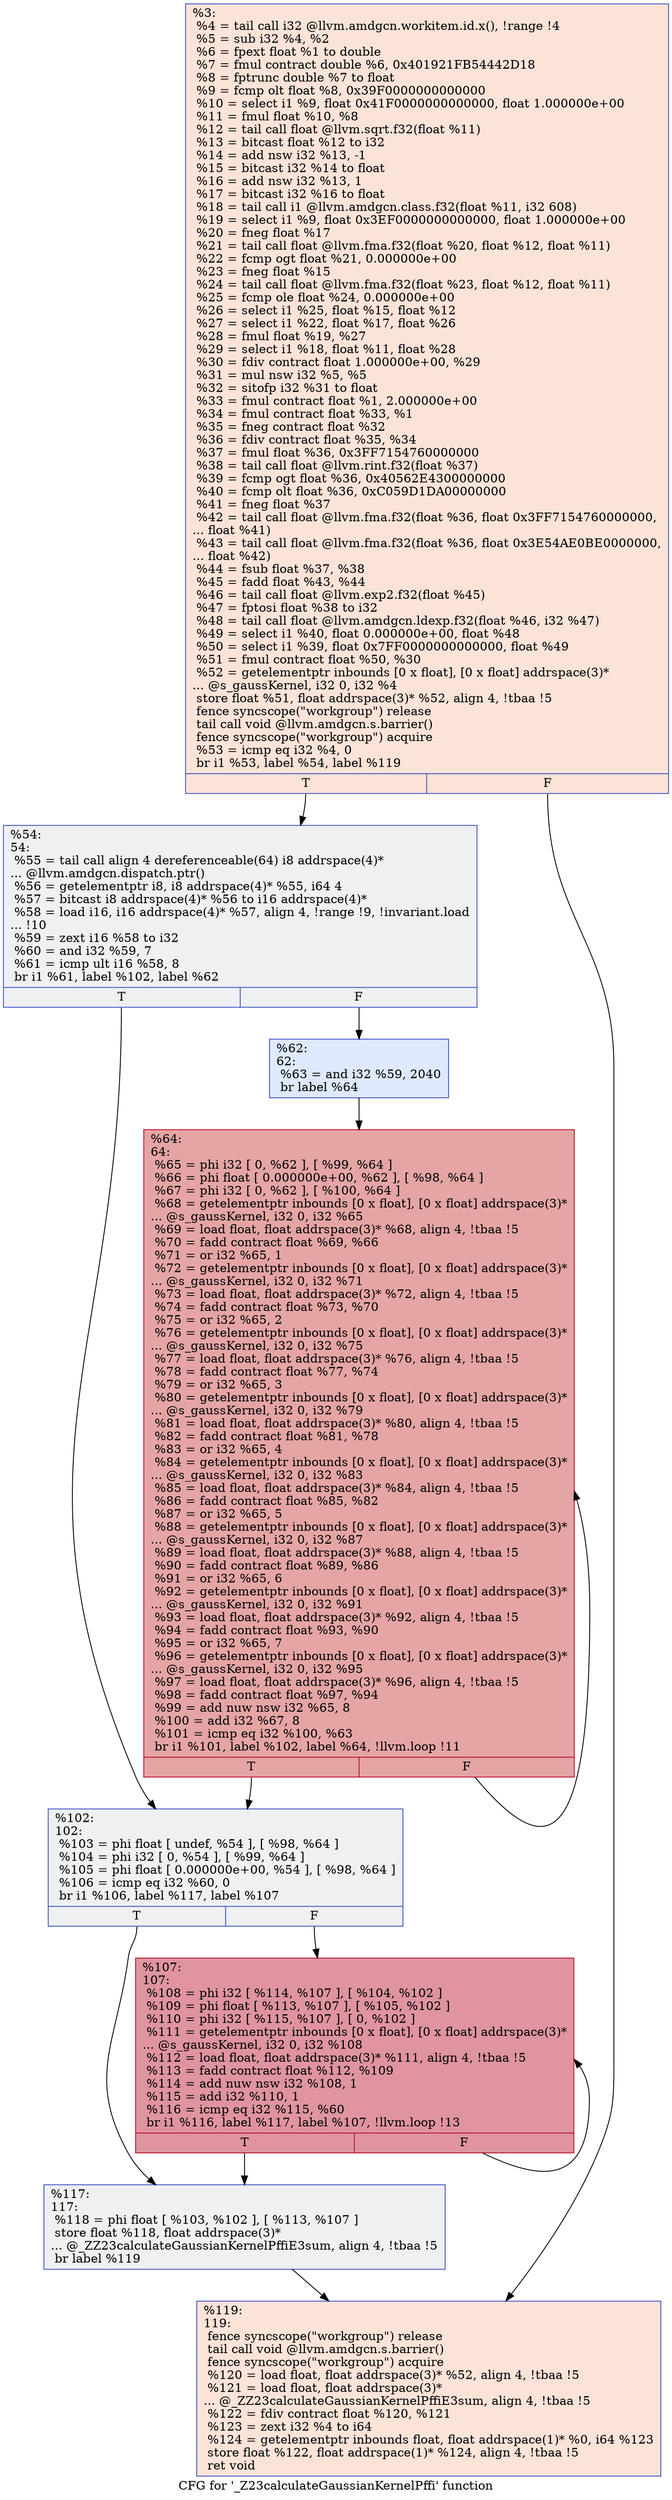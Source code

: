 digraph "CFG for '_Z23calculateGaussianKernelPffi' function" {
	label="CFG for '_Z23calculateGaussianKernelPffi' function";

	Node0x5a94640 [shape=record,color="#3d50c3ff", style=filled, fillcolor="#f6bfa670",label="{%3:\l  %4 = tail call i32 @llvm.amdgcn.workitem.id.x(), !range !4\l  %5 = sub i32 %4, %2\l  %6 = fpext float %1 to double\l  %7 = fmul contract double %6, 0x401921FB54442D18\l  %8 = fptrunc double %7 to float\l  %9 = fcmp olt float %8, 0x39F0000000000000\l  %10 = select i1 %9, float 0x41F0000000000000, float 1.000000e+00\l  %11 = fmul float %10, %8\l  %12 = tail call float @llvm.sqrt.f32(float %11)\l  %13 = bitcast float %12 to i32\l  %14 = add nsw i32 %13, -1\l  %15 = bitcast i32 %14 to float\l  %16 = add nsw i32 %13, 1\l  %17 = bitcast i32 %16 to float\l  %18 = tail call i1 @llvm.amdgcn.class.f32(float %11, i32 608)\l  %19 = select i1 %9, float 0x3EF0000000000000, float 1.000000e+00\l  %20 = fneg float %17\l  %21 = tail call float @llvm.fma.f32(float %20, float %12, float %11)\l  %22 = fcmp ogt float %21, 0.000000e+00\l  %23 = fneg float %15\l  %24 = tail call float @llvm.fma.f32(float %23, float %12, float %11)\l  %25 = fcmp ole float %24, 0.000000e+00\l  %26 = select i1 %25, float %15, float %12\l  %27 = select i1 %22, float %17, float %26\l  %28 = fmul float %19, %27\l  %29 = select i1 %18, float %11, float %28\l  %30 = fdiv contract float 1.000000e+00, %29\l  %31 = mul nsw i32 %5, %5\l  %32 = sitofp i32 %31 to float\l  %33 = fmul contract float %1, 2.000000e+00\l  %34 = fmul contract float %33, %1\l  %35 = fneg contract float %32\l  %36 = fdiv contract float %35, %34\l  %37 = fmul float %36, 0x3FF7154760000000\l  %38 = tail call float @llvm.rint.f32(float %37)\l  %39 = fcmp ogt float %36, 0x40562E4300000000\l  %40 = fcmp olt float %36, 0xC059D1DA00000000\l  %41 = fneg float %37\l  %42 = tail call float @llvm.fma.f32(float %36, float 0x3FF7154760000000,\l... float %41)\l  %43 = tail call float @llvm.fma.f32(float %36, float 0x3E54AE0BE0000000,\l... float %42)\l  %44 = fsub float %37, %38\l  %45 = fadd float %43, %44\l  %46 = tail call float @llvm.exp2.f32(float %45)\l  %47 = fptosi float %38 to i32\l  %48 = tail call float @llvm.amdgcn.ldexp.f32(float %46, i32 %47)\l  %49 = select i1 %40, float 0.000000e+00, float %48\l  %50 = select i1 %39, float 0x7FF0000000000000, float %49\l  %51 = fmul contract float %50, %30\l  %52 = getelementptr inbounds [0 x float], [0 x float] addrspace(3)*\l... @s_gaussKernel, i32 0, i32 %4\l  store float %51, float addrspace(3)* %52, align 4, !tbaa !5\l  fence syncscope(\"workgroup\") release\l  tail call void @llvm.amdgcn.s.barrier()\l  fence syncscope(\"workgroup\") acquire\l  %53 = icmp eq i32 %4, 0\l  br i1 %53, label %54, label %119\l|{<s0>T|<s1>F}}"];
	Node0x5a94640:s0 -> Node0x5a995a0;
	Node0x5a94640:s1 -> Node0x5a99630;
	Node0x5a995a0 [shape=record,color="#3d50c3ff", style=filled, fillcolor="#d9dce170",label="{%54:\l54:                                               \l  %55 = tail call align 4 dereferenceable(64) i8 addrspace(4)*\l... @llvm.amdgcn.dispatch.ptr()\l  %56 = getelementptr i8, i8 addrspace(4)* %55, i64 4\l  %57 = bitcast i8 addrspace(4)* %56 to i16 addrspace(4)*\l  %58 = load i16, i16 addrspace(4)* %57, align 4, !range !9, !invariant.load\l... !10\l  %59 = zext i16 %58 to i32\l  %60 = and i32 %59, 7\l  %61 = icmp ult i16 %58, 8\l  br i1 %61, label %102, label %62\l|{<s0>T|<s1>F}}"];
	Node0x5a995a0:s0 -> Node0x5a99fc0;
	Node0x5a995a0:s1 -> Node0x5a9a050;
	Node0x5a9a050 [shape=record,color="#3d50c3ff", style=filled, fillcolor="#b5cdfa70",label="{%62:\l62:                                               \l  %63 = and i32 %59, 2040\l  br label %64\l}"];
	Node0x5a9a050 -> Node0x5a9a250;
	Node0x5a9a250 [shape=record,color="#b70d28ff", style=filled, fillcolor="#c5333470",label="{%64:\l64:                                               \l  %65 = phi i32 [ 0, %62 ], [ %99, %64 ]\l  %66 = phi float [ 0.000000e+00, %62 ], [ %98, %64 ]\l  %67 = phi i32 [ 0, %62 ], [ %100, %64 ]\l  %68 = getelementptr inbounds [0 x float], [0 x float] addrspace(3)*\l... @s_gaussKernel, i32 0, i32 %65\l  %69 = load float, float addrspace(3)* %68, align 4, !tbaa !5\l  %70 = fadd contract float %69, %66\l  %71 = or i32 %65, 1\l  %72 = getelementptr inbounds [0 x float], [0 x float] addrspace(3)*\l... @s_gaussKernel, i32 0, i32 %71\l  %73 = load float, float addrspace(3)* %72, align 4, !tbaa !5\l  %74 = fadd contract float %73, %70\l  %75 = or i32 %65, 2\l  %76 = getelementptr inbounds [0 x float], [0 x float] addrspace(3)*\l... @s_gaussKernel, i32 0, i32 %75\l  %77 = load float, float addrspace(3)* %76, align 4, !tbaa !5\l  %78 = fadd contract float %77, %74\l  %79 = or i32 %65, 3\l  %80 = getelementptr inbounds [0 x float], [0 x float] addrspace(3)*\l... @s_gaussKernel, i32 0, i32 %79\l  %81 = load float, float addrspace(3)* %80, align 4, !tbaa !5\l  %82 = fadd contract float %81, %78\l  %83 = or i32 %65, 4\l  %84 = getelementptr inbounds [0 x float], [0 x float] addrspace(3)*\l... @s_gaussKernel, i32 0, i32 %83\l  %85 = load float, float addrspace(3)* %84, align 4, !tbaa !5\l  %86 = fadd contract float %85, %82\l  %87 = or i32 %65, 5\l  %88 = getelementptr inbounds [0 x float], [0 x float] addrspace(3)*\l... @s_gaussKernel, i32 0, i32 %87\l  %89 = load float, float addrspace(3)* %88, align 4, !tbaa !5\l  %90 = fadd contract float %89, %86\l  %91 = or i32 %65, 6\l  %92 = getelementptr inbounds [0 x float], [0 x float] addrspace(3)*\l... @s_gaussKernel, i32 0, i32 %91\l  %93 = load float, float addrspace(3)* %92, align 4, !tbaa !5\l  %94 = fadd contract float %93, %90\l  %95 = or i32 %65, 7\l  %96 = getelementptr inbounds [0 x float], [0 x float] addrspace(3)*\l... @s_gaussKernel, i32 0, i32 %95\l  %97 = load float, float addrspace(3)* %96, align 4, !tbaa !5\l  %98 = fadd contract float %97, %94\l  %99 = add nuw nsw i32 %65, 8\l  %100 = add i32 %67, 8\l  %101 = icmp eq i32 %100, %63\l  br i1 %101, label %102, label %64, !llvm.loop !11\l|{<s0>T|<s1>F}}"];
	Node0x5a9a250:s0 -> Node0x5a99fc0;
	Node0x5a9a250:s1 -> Node0x5a9a250;
	Node0x5a99fc0 [shape=record,color="#3d50c3ff", style=filled, fillcolor="#d9dce170",label="{%102:\l102:                                              \l  %103 = phi float [ undef, %54 ], [ %98, %64 ]\l  %104 = phi i32 [ 0, %54 ], [ %99, %64 ]\l  %105 = phi float [ 0.000000e+00, %54 ], [ %98, %64 ]\l  %106 = icmp eq i32 %60, 0\l  br i1 %106, label %117, label %107\l|{<s0>T|<s1>F}}"];
	Node0x5a99fc0:s0 -> Node0x5a9c6e0;
	Node0x5a99fc0:s1 -> Node0x5a9c730;
	Node0x5a9c730 [shape=record,color="#b70d28ff", style=filled, fillcolor="#b70d2870",label="{%107:\l107:                                              \l  %108 = phi i32 [ %114, %107 ], [ %104, %102 ]\l  %109 = phi float [ %113, %107 ], [ %105, %102 ]\l  %110 = phi i32 [ %115, %107 ], [ 0, %102 ]\l  %111 = getelementptr inbounds [0 x float], [0 x float] addrspace(3)*\l... @s_gaussKernel, i32 0, i32 %108\l  %112 = load float, float addrspace(3)* %111, align 4, !tbaa !5\l  %113 = fadd contract float %112, %109\l  %114 = add nuw nsw i32 %108, 1\l  %115 = add i32 %110, 1\l  %116 = icmp eq i32 %115, %60\l  br i1 %116, label %117, label %107, !llvm.loop !13\l|{<s0>T|<s1>F}}"];
	Node0x5a9c730:s0 -> Node0x5a9c6e0;
	Node0x5a9c730:s1 -> Node0x5a9c730;
	Node0x5a9c6e0 [shape=record,color="#3d50c3ff", style=filled, fillcolor="#d9dce170",label="{%117:\l117:                                              \l  %118 = phi float [ %103, %102 ], [ %113, %107 ]\l  store float %118, float addrspace(3)*\l... @_ZZ23calculateGaussianKernelPffiE3sum, align 4, !tbaa !5\l  br label %119\l}"];
	Node0x5a9c6e0 -> Node0x5a99630;
	Node0x5a99630 [shape=record,color="#3d50c3ff", style=filled, fillcolor="#f6bfa670",label="{%119:\l119:                                              \l  fence syncscope(\"workgroup\") release\l  tail call void @llvm.amdgcn.s.barrier()\l  fence syncscope(\"workgroup\") acquire\l  %120 = load float, float addrspace(3)* %52, align 4, !tbaa !5\l  %121 = load float, float addrspace(3)*\l... @_ZZ23calculateGaussianKernelPffiE3sum, align 4, !tbaa !5\l  %122 = fdiv contract float %120, %121\l  %123 = zext i32 %4 to i64\l  %124 = getelementptr inbounds float, float addrspace(1)* %0, i64 %123\l  store float %122, float addrspace(1)* %124, align 4, !tbaa !5\l  ret void\l}"];
}
